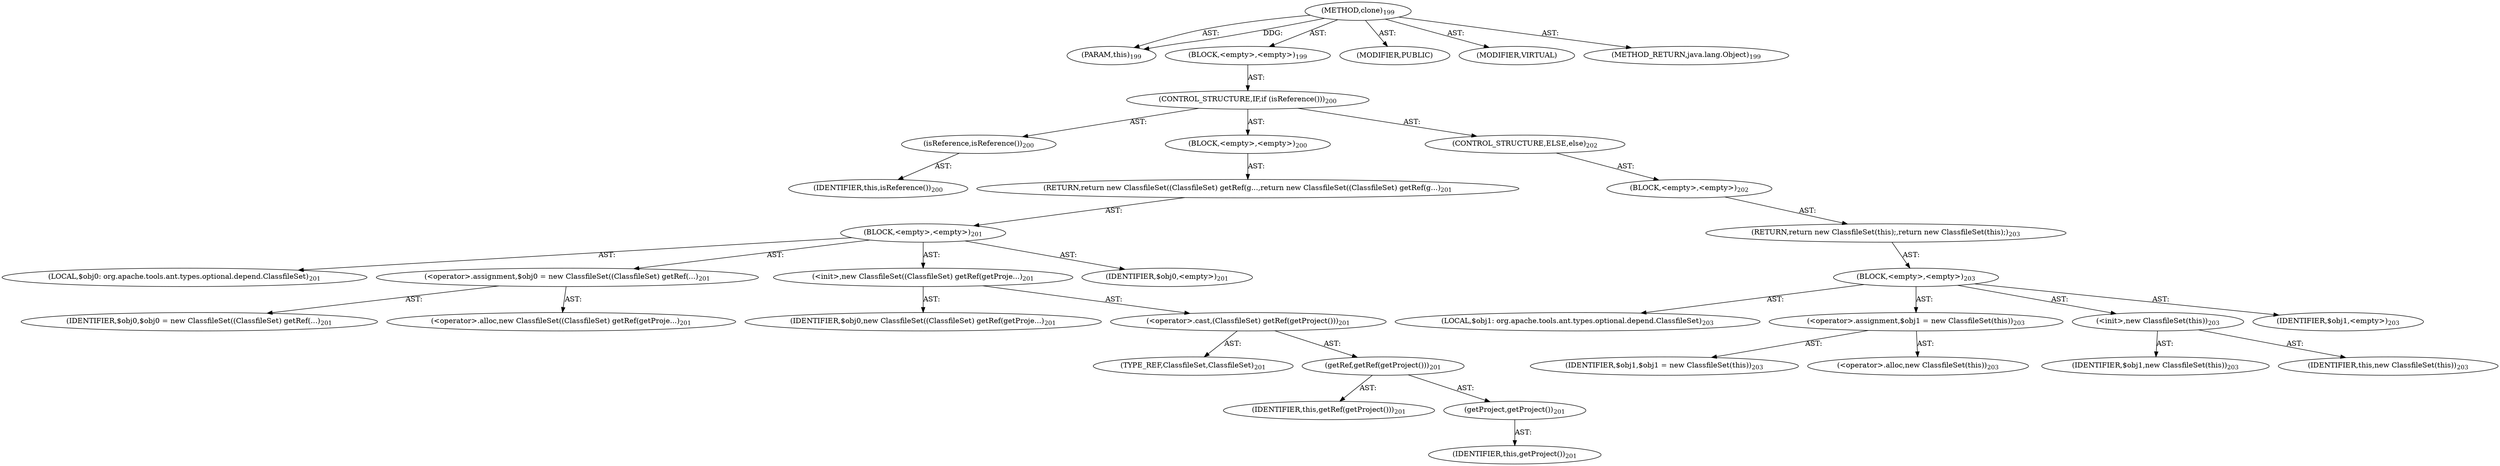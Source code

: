 digraph "clone" {  
"111669149705" [label = <(METHOD,clone)<SUB>199</SUB>> ]
"115964116994" [label = <(PARAM,this)<SUB>199</SUB>> ]
"25769803789" [label = <(BLOCK,&lt;empty&gt;,&lt;empty&gt;)<SUB>199</SUB>> ]
"47244640260" [label = <(CONTROL_STRUCTURE,IF,if (isReference()))<SUB>200</SUB>> ]
"30064771151" [label = <(isReference,isReference())<SUB>200</SUB>> ]
"68719476740" [label = <(IDENTIFIER,this,isReference())<SUB>200</SUB>> ]
"25769803790" [label = <(BLOCK,&lt;empty&gt;,&lt;empty&gt;)<SUB>200</SUB>> ]
"146028888067" [label = <(RETURN,return new ClassfileSet((ClassfileSet) getRef(g...,return new ClassfileSet((ClassfileSet) getRef(g...)<SUB>201</SUB>> ]
"25769803791" [label = <(BLOCK,&lt;empty&gt;,&lt;empty&gt;)<SUB>201</SUB>> ]
"94489280522" [label = <(LOCAL,$obj0: org.apache.tools.ant.types.optional.depend.ClassfileSet)<SUB>201</SUB>> ]
"30064771152" [label = <(&lt;operator&gt;.assignment,$obj0 = new ClassfileSet((ClassfileSet) getRef(...)<SUB>201</SUB>> ]
"68719476805" [label = <(IDENTIFIER,$obj0,$obj0 = new ClassfileSet((ClassfileSet) getRef(...)<SUB>201</SUB>> ]
"30064771153" [label = <(&lt;operator&gt;.alloc,new ClassfileSet((ClassfileSet) getRef(getProje...)<SUB>201</SUB>> ]
"30064771154" [label = <(&lt;init&gt;,new ClassfileSet((ClassfileSet) getRef(getProje...)<SUB>201</SUB>> ]
"68719476806" [label = <(IDENTIFIER,$obj0,new ClassfileSet((ClassfileSet) getRef(getProje...)<SUB>201</SUB>> ]
"30064771155" [label = <(&lt;operator&gt;.cast,(ClassfileSet) getRef(getProject()))<SUB>201</SUB>> ]
"180388626435" [label = <(TYPE_REF,ClassfileSet,ClassfileSet)<SUB>201</SUB>> ]
"30064771156" [label = <(getRef,getRef(getProject()))<SUB>201</SUB>> ]
"68719476742" [label = <(IDENTIFIER,this,getRef(getProject()))<SUB>201</SUB>> ]
"30064771157" [label = <(getProject,getProject())<SUB>201</SUB>> ]
"68719476741" [label = <(IDENTIFIER,this,getProject())<SUB>201</SUB>> ]
"68719476807" [label = <(IDENTIFIER,$obj0,&lt;empty&gt;)<SUB>201</SUB>> ]
"47244640261" [label = <(CONTROL_STRUCTURE,ELSE,else)<SUB>202</SUB>> ]
"25769803792" [label = <(BLOCK,&lt;empty&gt;,&lt;empty&gt;)<SUB>202</SUB>> ]
"146028888068" [label = <(RETURN,return new ClassfileSet(this);,return new ClassfileSet(this);)<SUB>203</SUB>> ]
"25769803793" [label = <(BLOCK,&lt;empty&gt;,&lt;empty&gt;)<SUB>203</SUB>> ]
"94489280523" [label = <(LOCAL,$obj1: org.apache.tools.ant.types.optional.depend.ClassfileSet)<SUB>203</SUB>> ]
"30064771158" [label = <(&lt;operator&gt;.assignment,$obj1 = new ClassfileSet(this))<SUB>203</SUB>> ]
"68719476808" [label = <(IDENTIFIER,$obj1,$obj1 = new ClassfileSet(this))<SUB>203</SUB>> ]
"30064771159" [label = <(&lt;operator&gt;.alloc,new ClassfileSet(this))<SUB>203</SUB>> ]
"30064771160" [label = <(&lt;init&gt;,new ClassfileSet(this))<SUB>203</SUB>> ]
"68719476809" [label = <(IDENTIFIER,$obj1,new ClassfileSet(this))<SUB>203</SUB>> ]
"68719476743" [label = <(IDENTIFIER,this,new ClassfileSet(this))<SUB>203</SUB>> ]
"68719476810" [label = <(IDENTIFIER,$obj1,&lt;empty&gt;)<SUB>203</SUB>> ]
"133143986198" [label = <(MODIFIER,PUBLIC)> ]
"133143986199" [label = <(MODIFIER,VIRTUAL)> ]
"128849018889" [label = <(METHOD_RETURN,java.lang.Object)<SUB>199</SUB>> ]
  "111669149705" -> "115964116994"  [ label = "AST: "] 
  "111669149705" -> "25769803789"  [ label = "AST: "] 
  "111669149705" -> "133143986198"  [ label = "AST: "] 
  "111669149705" -> "133143986199"  [ label = "AST: "] 
  "111669149705" -> "128849018889"  [ label = "AST: "] 
  "25769803789" -> "47244640260"  [ label = "AST: "] 
  "47244640260" -> "30064771151"  [ label = "AST: "] 
  "47244640260" -> "25769803790"  [ label = "AST: "] 
  "47244640260" -> "47244640261"  [ label = "AST: "] 
  "30064771151" -> "68719476740"  [ label = "AST: "] 
  "25769803790" -> "146028888067"  [ label = "AST: "] 
  "146028888067" -> "25769803791"  [ label = "AST: "] 
  "25769803791" -> "94489280522"  [ label = "AST: "] 
  "25769803791" -> "30064771152"  [ label = "AST: "] 
  "25769803791" -> "30064771154"  [ label = "AST: "] 
  "25769803791" -> "68719476807"  [ label = "AST: "] 
  "30064771152" -> "68719476805"  [ label = "AST: "] 
  "30064771152" -> "30064771153"  [ label = "AST: "] 
  "30064771154" -> "68719476806"  [ label = "AST: "] 
  "30064771154" -> "30064771155"  [ label = "AST: "] 
  "30064771155" -> "180388626435"  [ label = "AST: "] 
  "30064771155" -> "30064771156"  [ label = "AST: "] 
  "30064771156" -> "68719476742"  [ label = "AST: "] 
  "30064771156" -> "30064771157"  [ label = "AST: "] 
  "30064771157" -> "68719476741"  [ label = "AST: "] 
  "47244640261" -> "25769803792"  [ label = "AST: "] 
  "25769803792" -> "146028888068"  [ label = "AST: "] 
  "146028888068" -> "25769803793"  [ label = "AST: "] 
  "25769803793" -> "94489280523"  [ label = "AST: "] 
  "25769803793" -> "30064771158"  [ label = "AST: "] 
  "25769803793" -> "30064771160"  [ label = "AST: "] 
  "25769803793" -> "68719476810"  [ label = "AST: "] 
  "30064771158" -> "68719476808"  [ label = "AST: "] 
  "30064771158" -> "30064771159"  [ label = "AST: "] 
  "30064771160" -> "68719476809"  [ label = "AST: "] 
  "30064771160" -> "68719476743"  [ label = "AST: "] 
  "111669149705" -> "115964116994"  [ label = "DDG: "] 
}
